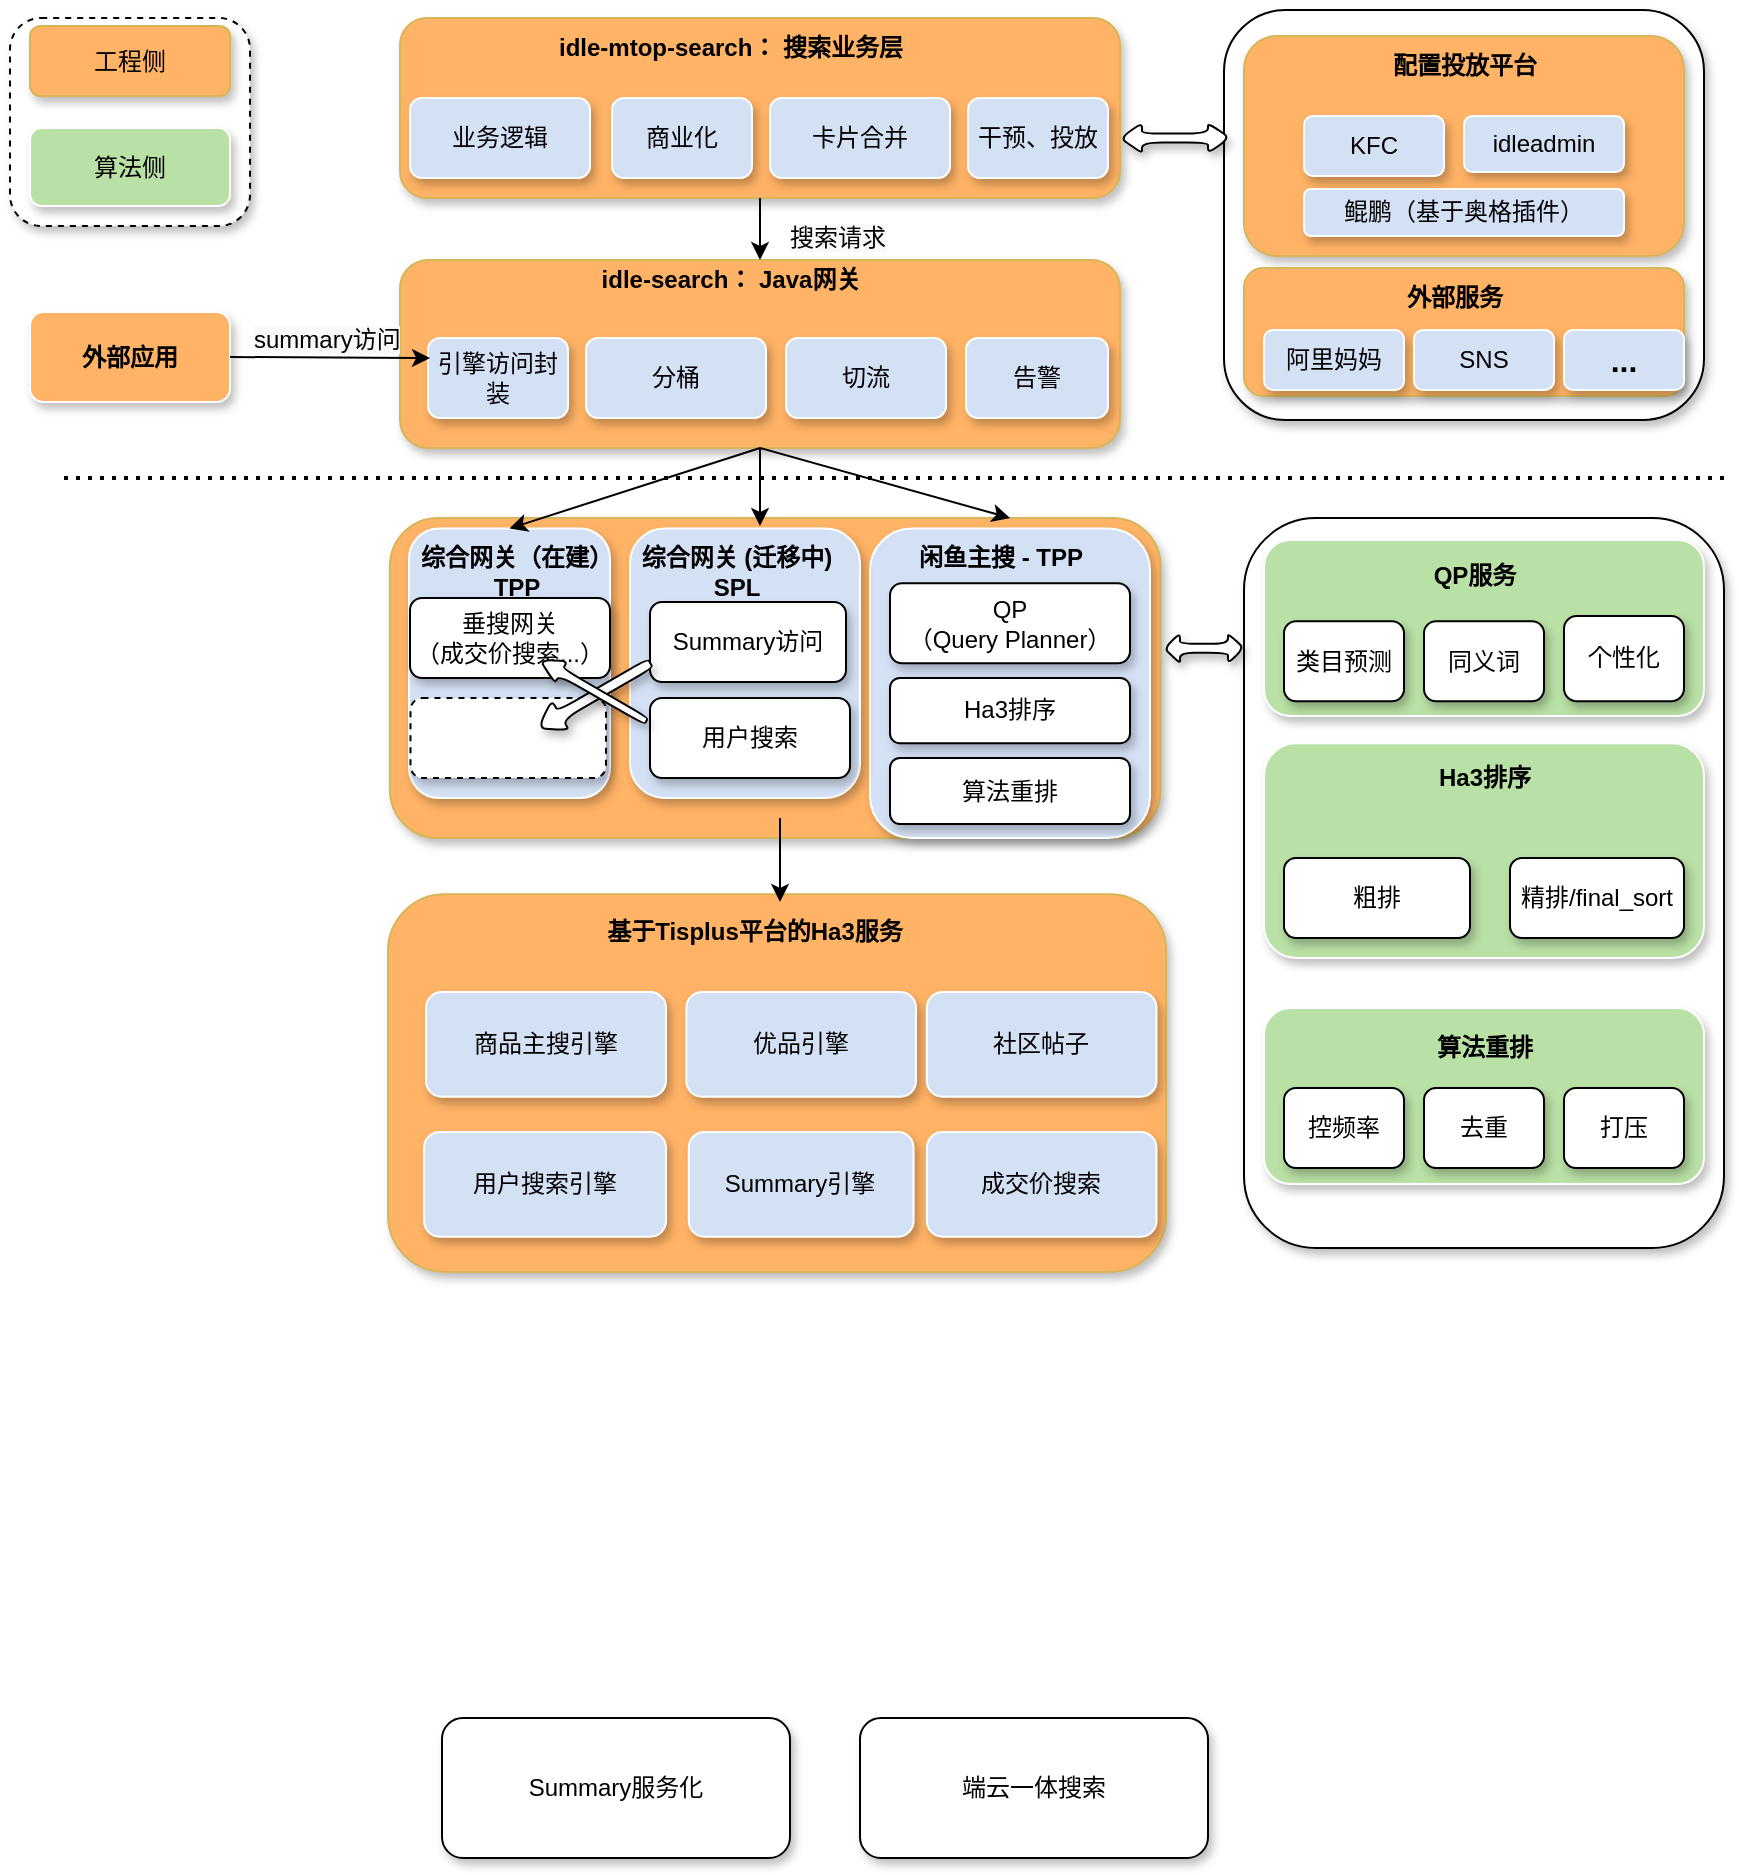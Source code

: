 <mxfile version="15.2.7" type="github">
  <diagram id="nrhkv89WRPYNyi5R9gv3" name="Page-1">
    <mxGraphModel dx="2573" dy="1001" grid="1" gridSize="10" guides="1" tooltips="1" connect="1" arrows="1" fold="1" page="1" pageScale="1" pageWidth="827" pageHeight="1169" math="0" shadow="0">
      <root>
        <mxCell id="0" />
        <mxCell id="1" parent="0" />
        <mxCell id="0Eh8W8xkV04Ss9iOJh_o-1" value="" style="endArrow=none;dashed=1;html=1;strokeColor=#000000;strokeWidth=2;dashPattern=1 2;" edge="1" parent="1">
          <mxGeometry width="50" height="50" relative="1" as="geometry">
            <mxPoint x="-73" y="800" as="sourcePoint" />
            <mxPoint x="757" y="800" as="targetPoint" />
          </mxGeometry>
        </mxCell>
        <mxCell id="0Eh8W8xkV04Ss9iOJh_o-2" value="" style="rounded=1;whiteSpace=wrap;html=1;shadow=1;" vertex="1" parent="1">
          <mxGeometry x="507" y="566" width="240" height="205" as="geometry" />
        </mxCell>
        <mxCell id="0Eh8W8xkV04Ss9iOJh_o-3" value="" style="rounded=1;whiteSpace=wrap;html=1;shadow=1;dashed=1;" vertex="1" parent="1">
          <mxGeometry x="-100" y="570" width="120" height="104" as="geometry" />
        </mxCell>
        <mxCell id="0Eh8W8xkV04Ss9iOJh_o-4" value="" style="rounded=1;whiteSpace=wrap;html=1;shadow=1;" vertex="1" parent="1">
          <mxGeometry x="517" y="820" width="240" height="365" as="geometry" />
        </mxCell>
        <mxCell id="0Eh8W8xkV04Ss9iOJh_o-5" value="" style="rounded=1;whiteSpace=wrap;html=1;fillColor=#FFB366;strokeColor=#d6b656;shadow=1;" vertex="1" parent="1">
          <mxGeometry x="90" y="820" width="385.25" height="160" as="geometry" />
        </mxCell>
        <mxCell id="0Eh8W8xkV04Ss9iOJh_o-6" value="" style="rounded=1;whiteSpace=wrap;html=1;fillColor=#FFB366;strokeColor=#d6b656;shadow=1;" vertex="1" parent="1">
          <mxGeometry x="95" y="570" width="360" height="90" as="geometry" />
        </mxCell>
        <mxCell id="0Eh8W8xkV04Ss9iOJh_o-7" value="&lt;b&gt;idle-mtop-search： 搜索业务层&lt;/b&gt;" style="text;html=1;resizable=0;autosize=1;align=center;verticalAlign=middle;points=[];fillColor=none;strokeColor=none;rounded=0;shadow=1;" vertex="1" parent="1">
          <mxGeometry x="165" y="575" width="190" height="20" as="geometry" />
        </mxCell>
        <mxCell id="0Eh8W8xkV04Ss9iOJh_o-8" value="" style="rounded=1;whiteSpace=wrap;html=1;fillColor=#FFB366;strokeColor=#d6b656;shadow=1;" vertex="1" parent="1">
          <mxGeometry x="95" y="691" width="360" height="94" as="geometry" />
        </mxCell>
        <mxCell id="0Eh8W8xkV04Ss9iOJh_o-9" value="&lt;b&gt;idle-search： Java网关&lt;/b&gt;" style="text;html=1;resizable=0;autosize=1;align=center;verticalAlign=middle;points=[];fillColor=none;strokeColor=none;rounded=0;shadow=1;" vertex="1" parent="1">
          <mxGeometry x="190" y="691" width="140" height="20" as="geometry" />
        </mxCell>
        <mxCell id="0Eh8W8xkV04Ss9iOJh_o-10" value="算法侧" style="rounded=1;whiteSpace=wrap;html=1;fillColor=#B9E0A5;strokeColor=#FFFFFF;shadow=1;" vertex="1" parent="1">
          <mxGeometry x="-90" y="625" width="100" height="39" as="geometry" />
        </mxCell>
        <mxCell id="0Eh8W8xkV04Ss9iOJh_o-11" value="工程侧" style="rounded=1;whiteSpace=wrap;html=1;fillColor=#FFB366;strokeColor=#d6b656;shadow=1;" vertex="1" parent="1">
          <mxGeometry x="-90" y="574" width="100" height="35" as="geometry" />
        </mxCell>
        <mxCell id="0Eh8W8xkV04Ss9iOJh_o-12" value="卡片合并" style="rounded=1;whiteSpace=wrap;html=1;fillColor=#D4E1F5;strokeColor=#FFFFFF;shadow=1;" vertex="1" parent="1">
          <mxGeometry x="280" y="610" width="90" height="40" as="geometry" />
        </mxCell>
        <mxCell id="0Eh8W8xkV04Ss9iOJh_o-13" value="业务逻辑" style="rounded=1;whiteSpace=wrap;html=1;fillColor=#D4E1F5;strokeColor=#FFFFFF;shadow=1;" vertex="1" parent="1">
          <mxGeometry x="100" y="610" width="90" height="40" as="geometry" />
        </mxCell>
        <mxCell id="0Eh8W8xkV04Ss9iOJh_o-14" value="干预、投放" style="rounded=1;whiteSpace=wrap;html=1;fillColor=#D4E1F5;strokeColor=#FFFFFF;shadow=1;" vertex="1" parent="1">
          <mxGeometry x="379" y="610" width="70" height="40" as="geometry" />
        </mxCell>
        <mxCell id="0Eh8W8xkV04Ss9iOJh_o-15" value="商业化" style="rounded=1;whiteSpace=wrap;html=1;fillColor=#D4E1F5;strokeColor=#FFFFFF;shadow=1;" vertex="1" parent="1">
          <mxGeometry x="201" y="610" width="70" height="40" as="geometry" />
        </mxCell>
        <mxCell id="0Eh8W8xkV04Ss9iOJh_o-16" value="" style="rounded=1;whiteSpace=wrap;html=1;fillColor=#FFB366;strokeColor=#d6b656;shadow=1;" vertex="1" parent="1">
          <mxGeometry x="517" y="579" width="220" height="110" as="geometry" />
        </mxCell>
        <mxCell id="0Eh8W8xkV04Ss9iOJh_o-17" value="鲲鹏（基于奥格插件）" style="rounded=1;whiteSpace=wrap;html=1;fillColor=#D4E1F5;strokeColor=#FFFFFF;shadow=1;" vertex="1" parent="1">
          <mxGeometry x="547" y="655.5" width="160" height="23.5" as="geometry" />
        </mxCell>
        <mxCell id="0Eh8W8xkV04Ss9iOJh_o-18" value="&lt;b&gt;配置投放平台&lt;/b&gt;" style="text;html=1;resizable=0;autosize=1;align=center;verticalAlign=middle;points=[];fillColor=none;strokeColor=none;rounded=0;shadow=1;" vertex="1" parent="1">
          <mxGeometry x="582" y="584" width="90" height="20" as="geometry" />
        </mxCell>
        <mxCell id="0Eh8W8xkV04Ss9iOJh_o-19" value="idleadmin" style="rounded=1;whiteSpace=wrap;html=1;fillColor=#D4E1F5;strokeColor=#FFFFFF;shadow=1;" vertex="1" parent="1">
          <mxGeometry x="627" y="619" width="80" height="28" as="geometry" />
        </mxCell>
        <mxCell id="0Eh8W8xkV04Ss9iOJh_o-20" value="引擎访问封装" style="rounded=1;whiteSpace=wrap;html=1;fillColor=#D4E1F5;strokeColor=#FFFFFF;shadow=1;" vertex="1" parent="1">
          <mxGeometry x="109" y="730" width="70" height="40" as="geometry" />
        </mxCell>
        <mxCell id="0Eh8W8xkV04Ss9iOJh_o-21" value="分桶" style="rounded=1;whiteSpace=wrap;html=1;fillColor=#D4E1F5;strokeColor=#FFFFFF;shadow=1;" vertex="1" parent="1">
          <mxGeometry x="188" y="730" width="90" height="40" as="geometry" />
        </mxCell>
        <mxCell id="0Eh8W8xkV04Ss9iOJh_o-22" value="切流" style="rounded=1;whiteSpace=wrap;html=1;fillColor=#D4E1F5;strokeColor=#FFFFFF;shadow=1;" vertex="1" parent="1">
          <mxGeometry x="288" y="730" width="80" height="40" as="geometry" />
        </mxCell>
        <mxCell id="0Eh8W8xkV04Ss9iOJh_o-23" value="告警" style="rounded=1;whiteSpace=wrap;html=1;fillColor=#D4E1F5;strokeColor=#FFFFFF;shadow=1;" vertex="1" parent="1">
          <mxGeometry x="378" y="730" width="71" height="40" as="geometry" />
        </mxCell>
        <mxCell id="0Eh8W8xkV04Ss9iOJh_o-24" value="&lt;b&gt;外部应用&lt;/b&gt;" style="rounded=1;whiteSpace=wrap;html=1;fillColor=#FFB366;strokeColor=#FFFFFF;shadow=1;" vertex="1" parent="1">
          <mxGeometry x="-90" y="717" width="100" height="45" as="geometry" />
        </mxCell>
        <mxCell id="0Eh8W8xkV04Ss9iOJh_o-25" value="" style="endArrow=classic;html=1;exitX=1;exitY=0.5;exitDx=0;exitDy=0;" edge="1" parent="1" source="0Eh8W8xkV04Ss9iOJh_o-24">
          <mxGeometry width="50" height="50" relative="1" as="geometry">
            <mxPoint x="380" y="581" as="sourcePoint" />
            <mxPoint x="110" y="740" as="targetPoint" />
          </mxGeometry>
        </mxCell>
        <mxCell id="0Eh8W8xkV04Ss9iOJh_o-26" value="&lt;span style=&quot;color: rgb(0 , 0 , 0) ; font-family: &amp;#34;helvetica&amp;#34; ; font-size: 12px ; font-style: normal ; font-weight: 400 ; letter-spacing: normal ; text-align: center ; text-indent: 0px ; text-transform: none ; word-spacing: 0px ; background-color: rgb(248 , 249 , 250) ; display: inline ; float: none&quot;&gt;summary访问&lt;/span&gt;" style="text;whiteSpace=wrap;html=1;" vertex="1" parent="1">
          <mxGeometry x="20" y="717" width="90" height="30" as="geometry" />
        </mxCell>
        <mxCell id="0Eh8W8xkV04Ss9iOJh_o-27" value="" style="endArrow=classic;html=1;exitX=0.5;exitY=1;exitDx=0;exitDy=0;entryX=0.5;entryY=0;entryDx=0;entryDy=0;" edge="1" parent="1" source="0Eh8W8xkV04Ss9iOJh_o-6" target="0Eh8W8xkV04Ss9iOJh_o-8">
          <mxGeometry width="50" height="50" relative="1" as="geometry">
            <mxPoint x="380" y="700" as="sourcePoint" />
            <mxPoint x="430" y="650" as="targetPoint" />
          </mxGeometry>
        </mxCell>
        <mxCell id="0Eh8W8xkV04Ss9iOJh_o-28" value="&lt;span style=&quot;color: rgb(0 , 0 , 0) ; font-family: &amp;#34;helvetica&amp;#34; ; font-size: 12px ; font-style: normal ; font-weight: 400 ; letter-spacing: normal ; text-align: center ; text-indent: 0px ; text-transform: none ; word-spacing: 0px ; background-color: rgb(248 , 249 , 250) ; display: inline ; float: none&quot;&gt;搜索请求&lt;/span&gt;" style="text;whiteSpace=wrap;html=1;" vertex="1" parent="1">
          <mxGeometry x="288" y="666" width="90" height="30" as="geometry" />
        </mxCell>
        <mxCell id="0Eh8W8xkV04Ss9iOJh_o-29" value="" style="rounded=1;whiteSpace=wrap;html=1;fillColor=#D4E1F5;strokeColor=#FFFFFF;shadow=1;" vertex="1" parent="1">
          <mxGeometry x="330" y="825.25" width="140" height="154.75" as="geometry" />
        </mxCell>
        <mxCell id="0Eh8W8xkV04Ss9iOJh_o-30" value="&lt;b&gt;闲鱼主搜 - TPP&lt;/b&gt;" style="text;html=1;resizable=0;autosize=1;align=center;verticalAlign=middle;points=[];fillColor=none;strokeColor=none;rounded=0;shadow=1;" vertex="1" parent="1">
          <mxGeometry x="345" y="830" width="100" height="20" as="geometry" />
        </mxCell>
        <mxCell id="0Eh8W8xkV04Ss9iOJh_o-31" value="" style="rounded=1;whiteSpace=wrap;html=1;fillColor=#D4E1F5;strokeColor=#FFFFFF;shadow=1;" vertex="1" parent="1">
          <mxGeometry x="210" y="825.25" width="115" height="134.75" as="geometry" />
        </mxCell>
        <mxCell id="0Eh8W8xkV04Ss9iOJh_o-32" value="&lt;b&gt;综合网关 (迁移中)&lt;br&gt;SPL&lt;br&gt;&lt;/b&gt;" style="text;html=1;resizable=0;autosize=1;align=center;verticalAlign=middle;points=[];fillColor=none;strokeColor=none;rounded=0;shadow=1;" vertex="1" parent="1">
          <mxGeometry x="208" y="832" width="110" height="30" as="geometry" />
        </mxCell>
        <mxCell id="0Eh8W8xkV04Ss9iOJh_o-33" value="" style="rounded=1;whiteSpace=wrap;html=1;fillColor=#D4E1F5;shadow=1;strokeColor=#FFFFFF;" vertex="1" parent="1">
          <mxGeometry x="99.5" y="825.25" width="100.5" height="134.75" as="geometry" />
        </mxCell>
        <mxCell id="0Eh8W8xkV04Ss9iOJh_o-34" value="QP&lt;br&gt;（Query Planner）" style="rounded=1;whiteSpace=wrap;html=1;fillColor=#FFFFFF;strokeColor=#000000;shadow=1;" vertex="1" parent="1">
          <mxGeometry x="340" y="852.63" width="120" height="40" as="geometry" />
        </mxCell>
        <mxCell id="0Eh8W8xkV04Ss9iOJh_o-35" value="算法重排" style="rounded=1;whiteSpace=wrap;html=1;fillColor=#FFFFFF;strokeColor=#000000;shadow=1;" vertex="1" parent="1">
          <mxGeometry x="340" y="940" width="120" height="33" as="geometry" />
        </mxCell>
        <mxCell id="0Eh8W8xkV04Ss9iOJh_o-36" value="&lt;b&gt;综合网关（在建）&lt;br&gt;TPP&lt;/b&gt;" style="text;html=1;resizable=0;autosize=1;align=center;verticalAlign=middle;points=[];fillColor=none;strokeColor=none;rounded=0;shadow=1;" vertex="1" parent="1">
          <mxGeometry x="98" y="832" width="110" height="30" as="geometry" />
        </mxCell>
        <mxCell id="0Eh8W8xkV04Ss9iOJh_o-37" value="垂搜网关&lt;br&gt;（成交价搜索...）" style="rounded=1;whiteSpace=wrap;html=1;fillColor=#FFFFFF;strokeColor=#000000;shadow=1;" vertex="1" parent="1">
          <mxGeometry x="100" y="860" width="100" height="40" as="geometry" />
        </mxCell>
        <mxCell id="0Eh8W8xkV04Ss9iOJh_o-38" value="" style="rounded=1;whiteSpace=wrap;html=1;fillColor=#FFFFFF;strokeColor=#000000;shadow=1;dashed=1;" vertex="1" parent="1">
          <mxGeometry x="100.25" y="910" width="97.75" height="40" as="geometry" />
        </mxCell>
        <mxCell id="0Eh8W8xkV04Ss9iOJh_o-39" value="Summary访问" style="rounded=1;whiteSpace=wrap;html=1;fillColor=#FFFFFF;strokeColor=#000000;shadow=1;" vertex="1" parent="1">
          <mxGeometry x="220" y="862" width="98" height="40" as="geometry" />
        </mxCell>
        <mxCell id="0Eh8W8xkV04Ss9iOJh_o-40" value="用户搜索" style="rounded=1;whiteSpace=wrap;html=1;fillColor=#FFFFFF;strokeColor=#000000;shadow=1;" vertex="1" parent="1">
          <mxGeometry x="220" y="910" width="100" height="40" as="geometry" />
        </mxCell>
        <mxCell id="0Eh8W8xkV04Ss9iOJh_o-41" value="" style="endArrow=classic;html=1;exitX=0.5;exitY=1;exitDx=0;exitDy=0;entryX=0.5;entryY=0;entryDx=0;entryDy=0;" edge="1" parent="1" source="0Eh8W8xkV04Ss9iOJh_o-8" target="0Eh8W8xkV04Ss9iOJh_o-33">
          <mxGeometry width="50" height="50" relative="1" as="geometry">
            <mxPoint x="285" y="794" as="sourcePoint" />
            <mxPoint x="295" y="710" as="targetPoint" />
          </mxGeometry>
        </mxCell>
        <mxCell id="0Eh8W8xkV04Ss9iOJh_o-42" value="" style="endArrow=classic;html=1;exitX=0.5;exitY=1;exitDx=0;exitDy=0;" edge="1" parent="1" source="0Eh8W8xkV04Ss9iOJh_o-8">
          <mxGeometry width="50" height="50" relative="1" as="geometry">
            <mxPoint x="280" y="790" as="sourcePoint" />
            <mxPoint x="275" y="824" as="targetPoint" />
          </mxGeometry>
        </mxCell>
        <mxCell id="0Eh8W8xkV04Ss9iOJh_o-43" value="" style="endArrow=classic;html=1;exitX=0.5;exitY=1;exitDx=0;exitDy=0;" edge="1" parent="1" source="0Eh8W8xkV04Ss9iOJh_o-8">
          <mxGeometry width="50" height="50" relative="1" as="geometry">
            <mxPoint x="280" y="794" as="sourcePoint" />
            <mxPoint x="400" y="820" as="targetPoint" />
          </mxGeometry>
        </mxCell>
        <mxCell id="0Eh8W8xkV04Ss9iOJh_o-44" value="" style="shape=singleArrow;direction=west;whiteSpace=wrap;html=1;rounded=1;shadow=1;strokeColor=#000000;fillColor=#FFFFFF;gradientColor=none;rotation=-30;arrowWidth=0.298;arrowSize=0.2;" vertex="1" parent="1">
          <mxGeometry x="159.54" y="900.3" width="65" height="17.13" as="geometry" />
        </mxCell>
        <mxCell id="0Eh8W8xkV04Ss9iOJh_o-45" value="" style="shape=singleArrow;direction=west;whiteSpace=wrap;html=1;rounded=1;shadow=1;strokeColor=#000000;fillColor=#FFFFFF;gradientColor=none;rotation=30;arrowWidth=0.298;arrowSize=0.2;" vertex="1" parent="1">
          <mxGeometry x="160.77" y="899.91" width="61.46" height="12.63" as="geometry" />
        </mxCell>
        <mxCell id="0Eh8W8xkV04Ss9iOJh_o-46" value="" style="rounded=1;whiteSpace=wrap;html=1;fillColor=#FFB366;strokeColor=#d6b656;shadow=1;" vertex="1" parent="1">
          <mxGeometry x="89" y="1008.18" width="389" height="188.82" as="geometry" />
        </mxCell>
        <mxCell id="0Eh8W8xkV04Ss9iOJh_o-47" value="商品主搜引擎" style="rounded=1;whiteSpace=wrap;html=1;fillColor=#D4E1F5;shadow=1;strokeColor=#FFFFFF;" vertex="1" parent="1">
          <mxGeometry x="108" y="1057" width="120" height="52.37" as="geometry" />
        </mxCell>
        <mxCell id="0Eh8W8xkV04Ss9iOJh_o-48" value="" style="shape=doubleArrow;whiteSpace=wrap;html=1;rounded=1;shadow=1;strokeColor=#000000;fillColor=#FFFFFF;gradientColor=none;" vertex="1" parent="1">
          <mxGeometry x="455" y="622.5" width="55" height="15" as="geometry" />
        </mxCell>
        <mxCell id="0Eh8W8xkV04Ss9iOJh_o-49" value="用户搜索引擎" style="rounded=1;whiteSpace=wrap;html=1;fillColor=#D4E1F5;shadow=1;strokeColor=#FFFFFF;" vertex="1" parent="1">
          <mxGeometry x="107" y="1127" width="121" height="52.37" as="geometry" />
        </mxCell>
        <mxCell id="0Eh8W8xkV04Ss9iOJh_o-50" value="优品引擎" style="rounded=1;whiteSpace=wrap;html=1;fillColor=#D4E1F5;shadow=1;strokeColor=#FFFFFF;" vertex="1" parent="1">
          <mxGeometry x="238.17" y="1057" width="114.83" height="52.37" as="geometry" />
        </mxCell>
        <mxCell id="0Eh8W8xkV04Ss9iOJh_o-51" value="Summary引擎" style="rounded=1;whiteSpace=wrap;html=1;fillColor=#D4E1F5;shadow=1;strokeColor=#FFFFFF;" vertex="1" parent="1">
          <mxGeometry x="239.38" y="1127" width="112.41" height="52.37" as="geometry" />
        </mxCell>
        <mxCell id="0Eh8W8xkV04Ss9iOJh_o-52" value="社区帖子" style="rounded=1;whiteSpace=wrap;html=1;fillColor=#D4E1F5;shadow=1;strokeColor=#FFFFFF;" vertex="1" parent="1">
          <mxGeometry x="358.42" y="1057" width="114.83" height="52.37" as="geometry" />
        </mxCell>
        <mxCell id="0Eh8W8xkV04Ss9iOJh_o-53" value="成交价搜索" style="rounded=1;whiteSpace=wrap;html=1;fillColor=#D4E1F5;shadow=1;strokeColor=#FFFFFF;" vertex="1" parent="1">
          <mxGeometry x="358.42" y="1127" width="114.83" height="52.37" as="geometry" />
        </mxCell>
        <mxCell id="0Eh8W8xkV04Ss9iOJh_o-54" value="&lt;b&gt;基于Tisplus平台的Ha3服务&lt;/b&gt;" style="text;html=1;resizable=0;autosize=1;align=center;verticalAlign=middle;points=[];fillColor=none;strokeColor=none;rounded=0;shadow=1;" vertex="1" parent="1">
          <mxGeometry x="191.79" y="1017" width="160" height="20" as="geometry" />
        </mxCell>
        <mxCell id="0Eh8W8xkV04Ss9iOJh_o-55" value="" style="endArrow=classic;html=1;" edge="1" parent="1">
          <mxGeometry width="50" height="50" relative="1" as="geometry">
            <mxPoint x="285" y="970" as="sourcePoint" />
            <mxPoint x="285" y="1012" as="targetPoint" />
          </mxGeometry>
        </mxCell>
        <mxCell id="0Eh8W8xkV04Ss9iOJh_o-56" value="" style="rounded=1;whiteSpace=wrap;html=1;fillColor=#B9E0A5;strokeColor=#FFFFFF;shadow=1;" vertex="1" parent="1">
          <mxGeometry x="527" y="831" width="220" height="88" as="geometry" />
        </mxCell>
        <mxCell id="0Eh8W8xkV04Ss9iOJh_o-57" value="&lt;b&gt;QP服务&lt;/b&gt;" style="text;html=1;resizable=0;autosize=1;align=center;verticalAlign=middle;points=[];fillColor=none;strokeColor=none;rounded=0;shadow=1;" vertex="1" parent="1">
          <mxGeometry x="602" y="839" width="60" height="20" as="geometry" />
        </mxCell>
        <mxCell id="0Eh8W8xkV04Ss9iOJh_o-58" value="类目预测" style="rounded=1;whiteSpace=wrap;html=1;fillColor=#FFFFFF;strokeColor=#000000;shadow=1;" vertex="1" parent="1">
          <mxGeometry x="537" y="871.63" width="60" height="40" as="geometry" />
        </mxCell>
        <mxCell id="0Eh8W8xkV04Ss9iOJh_o-59" value="同义词" style="rounded=1;whiteSpace=wrap;html=1;fillColor=#FFFFFF;strokeColor=#000000;shadow=1;" vertex="1" parent="1">
          <mxGeometry x="607" y="871.63" width="60" height="40" as="geometry" />
        </mxCell>
        <mxCell id="0Eh8W8xkV04Ss9iOJh_o-60" value="个性化" style="rounded=1;whiteSpace=wrap;html=1;fillColor=#FFFFFF;strokeColor=#000000;shadow=1;" vertex="1" parent="1">
          <mxGeometry x="677" y="869" width="60" height="42.63" as="geometry" />
        </mxCell>
        <mxCell id="0Eh8W8xkV04Ss9iOJh_o-61" value="" style="rounded=1;whiteSpace=wrap;html=1;fillColor=#B9E0A5;strokeColor=#FFFFFF;shadow=1;" vertex="1" parent="1">
          <mxGeometry x="527" y="1065" width="220" height="88" as="geometry" />
        </mxCell>
        <mxCell id="0Eh8W8xkV04Ss9iOJh_o-62" value="&lt;b&gt;算法重排&lt;/b&gt;" style="text;html=1;resizable=0;autosize=1;align=center;verticalAlign=middle;points=[];fillColor=none;strokeColor=none;rounded=0;shadow=1;" vertex="1" parent="1">
          <mxGeometry x="607" y="1075" width="60" height="20" as="geometry" />
        </mxCell>
        <mxCell id="0Eh8W8xkV04Ss9iOJh_o-63" value="控频率" style="rounded=1;whiteSpace=wrap;html=1;fillColor=#FFFFFF;strokeColor=#000000;shadow=1;" vertex="1" parent="1">
          <mxGeometry x="537" y="1105" width="60" height="40" as="geometry" />
        </mxCell>
        <mxCell id="0Eh8W8xkV04Ss9iOJh_o-64" value="去重" style="rounded=1;whiteSpace=wrap;html=1;fillColor=#FFFFFF;strokeColor=#000000;shadow=1;" vertex="1" parent="1">
          <mxGeometry x="607" y="1105" width="60" height="40" as="geometry" />
        </mxCell>
        <mxCell id="0Eh8W8xkV04Ss9iOJh_o-65" value="打压" style="rounded=1;whiteSpace=wrap;html=1;fillColor=#FFFFFF;strokeColor=#000000;shadow=1;" vertex="1" parent="1">
          <mxGeometry x="677" y="1105" width="60" height="40" as="geometry" />
        </mxCell>
        <mxCell id="0Eh8W8xkV04Ss9iOJh_o-66" value="" style="shape=doubleArrow;whiteSpace=wrap;html=1;rounded=1;shadow=1;strokeColor=#000000;fillColor=#FFFFFF;gradientColor=none;" vertex="1" parent="1">
          <mxGeometry x="477" y="877.63" width="40" height="15" as="geometry" />
        </mxCell>
        <mxCell id="0Eh8W8xkV04Ss9iOJh_o-67" value="KFC" style="rounded=1;whiteSpace=wrap;html=1;fillColor=#D4E1F5;strokeColor=#FFFFFF;shadow=1;" vertex="1" parent="1">
          <mxGeometry x="547" y="619" width="70" height="30" as="geometry" />
        </mxCell>
        <mxCell id="0Eh8W8xkV04Ss9iOJh_o-68" value="" style="rounded=1;whiteSpace=wrap;html=1;fillColor=#FFB366;strokeColor=#d6b656;shadow=1;" vertex="1" parent="1">
          <mxGeometry x="517" y="695" width="220" height="64" as="geometry" />
        </mxCell>
        <mxCell id="0Eh8W8xkV04Ss9iOJh_o-69" value="&lt;b&gt;外部服务&lt;/b&gt;" style="text;html=1;resizable=0;autosize=1;align=center;verticalAlign=middle;points=[];fillColor=none;strokeColor=none;rounded=0;shadow=1;" vertex="1" parent="1">
          <mxGeometry x="592" y="700" width="60" height="20" as="geometry" />
        </mxCell>
        <mxCell id="0Eh8W8xkV04Ss9iOJh_o-70" value="阿里妈妈" style="rounded=1;whiteSpace=wrap;html=1;fillColor=#D4E1F5;strokeColor=#FFFFFF;shadow=1;" vertex="1" parent="1">
          <mxGeometry x="527" y="726" width="70" height="30" as="geometry" />
        </mxCell>
        <mxCell id="0Eh8W8xkV04Ss9iOJh_o-71" value="SNS" style="rounded=1;whiteSpace=wrap;html=1;fillColor=#D4E1F5;strokeColor=#FFFFFF;shadow=1;" vertex="1" parent="1">
          <mxGeometry x="602" y="726" width="70" height="30" as="geometry" />
        </mxCell>
        <mxCell id="0Eh8W8xkV04Ss9iOJh_o-72" value="&lt;font style=&quot;font-size: 16px&quot;&gt;&lt;b&gt;...&lt;/b&gt;&lt;/font&gt;" style="rounded=1;whiteSpace=wrap;html=1;fillColor=#D4E1F5;strokeColor=#FFFFFF;shadow=1;" vertex="1" parent="1">
          <mxGeometry x="677" y="726" width="60" height="30" as="geometry" />
        </mxCell>
        <mxCell id="0Eh8W8xkV04Ss9iOJh_o-73" value="Ha3排序" style="rounded=1;whiteSpace=wrap;html=1;fillColor=#FFFFFF;strokeColor=#000000;shadow=1;" vertex="1" parent="1">
          <mxGeometry x="340" y="900" width="120" height="32.63" as="geometry" />
        </mxCell>
        <mxCell id="0Eh8W8xkV04Ss9iOJh_o-74" value="" style="rounded=1;whiteSpace=wrap;html=1;fillColor=#B9E0A5;strokeColor=#FFFFFF;shadow=1;" vertex="1" parent="1">
          <mxGeometry x="527" y="932.63" width="220" height="107.37" as="geometry" />
        </mxCell>
        <mxCell id="0Eh8W8xkV04Ss9iOJh_o-75" value="&lt;b&gt;Ha3排序&lt;/b&gt;" style="text;html=1;resizable=0;autosize=1;align=center;verticalAlign=middle;points=[];fillColor=none;strokeColor=none;rounded=0;shadow=1;" vertex="1" parent="1">
          <mxGeometry x="607" y="940" width="60" height="20" as="geometry" />
        </mxCell>
        <mxCell id="0Eh8W8xkV04Ss9iOJh_o-76" value="粗排" style="rounded=1;whiteSpace=wrap;html=1;fillColor=#FFFFFF;strokeColor=#000000;shadow=1;" vertex="1" parent="1">
          <mxGeometry x="537" y="990" width="93" height="40" as="geometry" />
        </mxCell>
        <mxCell id="0Eh8W8xkV04Ss9iOJh_o-77" value="精排/final_sort" style="rounded=1;whiteSpace=wrap;html=1;fillColor=#FFFFFF;strokeColor=#000000;shadow=1;" vertex="1" parent="1">
          <mxGeometry x="650" y="990" width="87" height="40" as="geometry" />
        </mxCell>
        <mxCell id="0Eh8W8xkV04Ss9iOJh_o-78" value="Summary服务化" style="rounded=1;whiteSpace=wrap;html=1;shadow=1;" vertex="1" parent="1">
          <mxGeometry x="116" y="1420" width="174" height="70" as="geometry" />
        </mxCell>
        <mxCell id="0Eh8W8xkV04Ss9iOJh_o-79" value="端云一体搜索" style="rounded=1;whiteSpace=wrap;html=1;shadow=1;" vertex="1" parent="1">
          <mxGeometry x="325" y="1420" width="174" height="70" as="geometry" />
        </mxCell>
      </root>
    </mxGraphModel>
  </diagram>
</mxfile>
